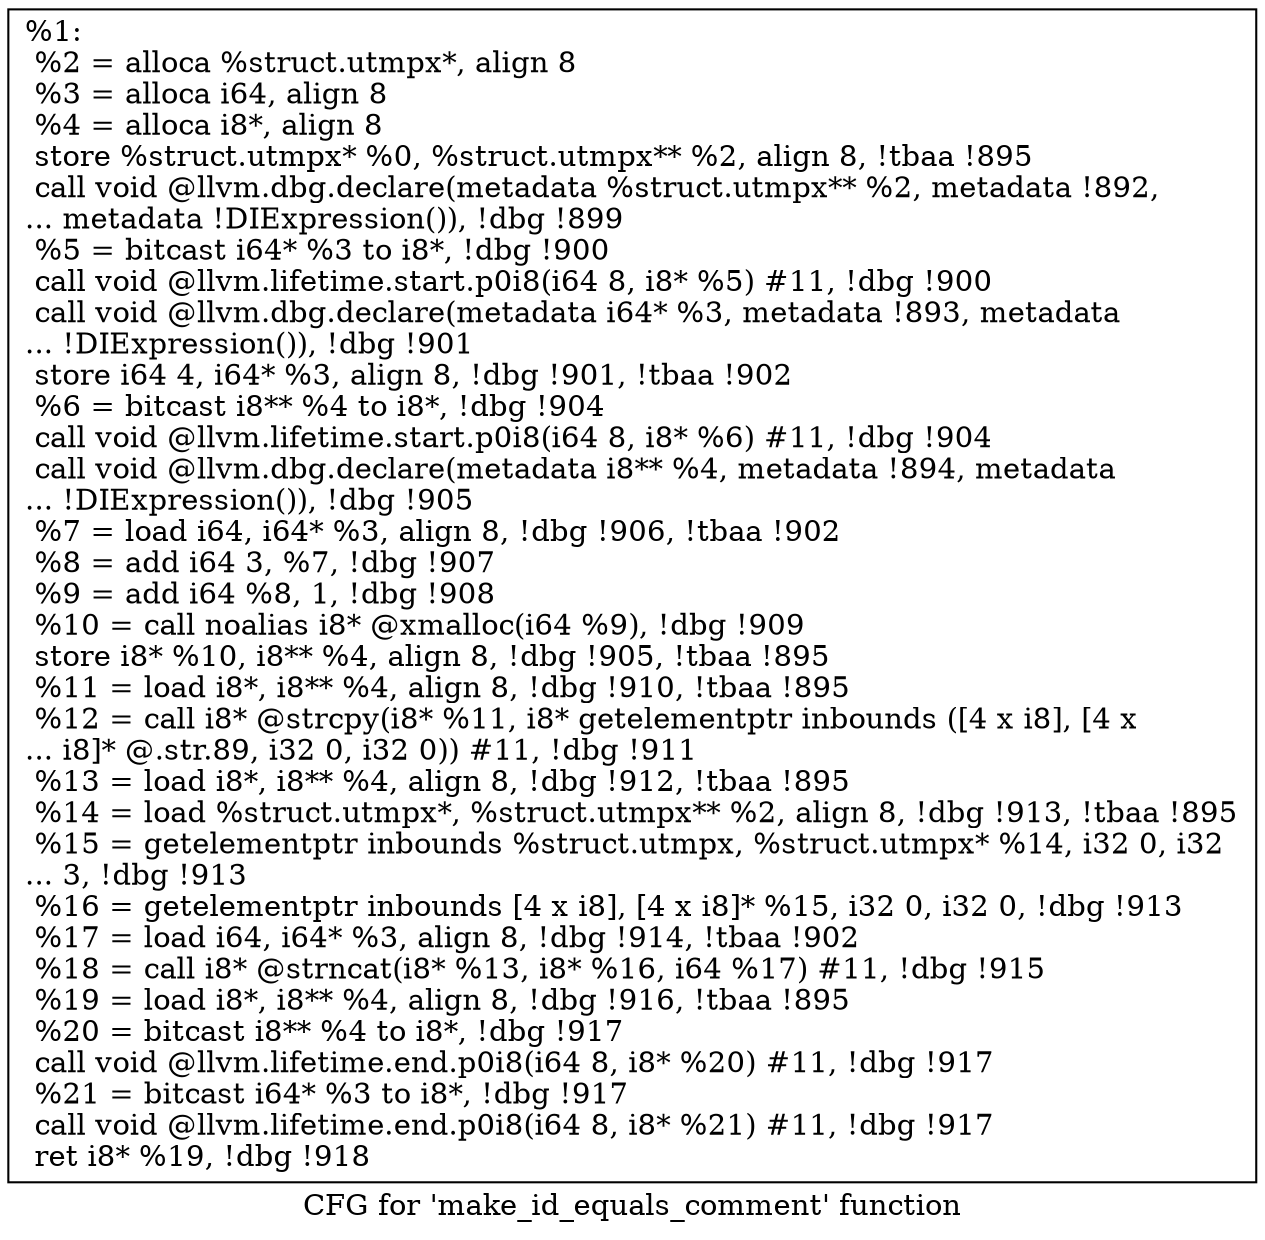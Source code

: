 digraph "CFG for 'make_id_equals_comment' function" {
	label="CFG for 'make_id_equals_comment' function";

	Node0x1088620 [shape=record,label="{%1:\l  %2 = alloca %struct.utmpx*, align 8\l  %3 = alloca i64, align 8\l  %4 = alloca i8*, align 8\l  store %struct.utmpx* %0, %struct.utmpx** %2, align 8, !tbaa !895\l  call void @llvm.dbg.declare(metadata %struct.utmpx** %2, metadata !892,\l... metadata !DIExpression()), !dbg !899\l  %5 = bitcast i64* %3 to i8*, !dbg !900\l  call void @llvm.lifetime.start.p0i8(i64 8, i8* %5) #11, !dbg !900\l  call void @llvm.dbg.declare(metadata i64* %3, metadata !893, metadata\l... !DIExpression()), !dbg !901\l  store i64 4, i64* %3, align 8, !dbg !901, !tbaa !902\l  %6 = bitcast i8** %4 to i8*, !dbg !904\l  call void @llvm.lifetime.start.p0i8(i64 8, i8* %6) #11, !dbg !904\l  call void @llvm.dbg.declare(metadata i8** %4, metadata !894, metadata\l... !DIExpression()), !dbg !905\l  %7 = load i64, i64* %3, align 8, !dbg !906, !tbaa !902\l  %8 = add i64 3, %7, !dbg !907\l  %9 = add i64 %8, 1, !dbg !908\l  %10 = call noalias i8* @xmalloc(i64 %9), !dbg !909\l  store i8* %10, i8** %4, align 8, !dbg !905, !tbaa !895\l  %11 = load i8*, i8** %4, align 8, !dbg !910, !tbaa !895\l  %12 = call i8* @strcpy(i8* %11, i8* getelementptr inbounds ([4 x i8], [4 x\l... i8]* @.str.89, i32 0, i32 0)) #11, !dbg !911\l  %13 = load i8*, i8** %4, align 8, !dbg !912, !tbaa !895\l  %14 = load %struct.utmpx*, %struct.utmpx** %2, align 8, !dbg !913, !tbaa !895\l  %15 = getelementptr inbounds %struct.utmpx, %struct.utmpx* %14, i32 0, i32\l... 3, !dbg !913\l  %16 = getelementptr inbounds [4 x i8], [4 x i8]* %15, i32 0, i32 0, !dbg !913\l  %17 = load i64, i64* %3, align 8, !dbg !914, !tbaa !902\l  %18 = call i8* @strncat(i8* %13, i8* %16, i64 %17) #11, !dbg !915\l  %19 = load i8*, i8** %4, align 8, !dbg !916, !tbaa !895\l  %20 = bitcast i8** %4 to i8*, !dbg !917\l  call void @llvm.lifetime.end.p0i8(i64 8, i8* %20) #11, !dbg !917\l  %21 = bitcast i64* %3 to i8*, !dbg !917\l  call void @llvm.lifetime.end.p0i8(i64 8, i8* %21) #11, !dbg !917\l  ret i8* %19, !dbg !918\l}"];
}
